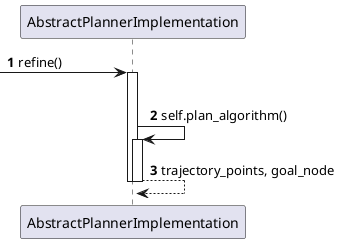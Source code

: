 @startuml
'https://plantuml.com/sequence-diagram

autonumber

 -> AbstractPlannerImplementation: refine()
 activate AbstractPlannerImplementation
 opt self.goal is not Null && self.start is not Null && not bypassed
 AbstractPlannerImplementation->AbstractPlannerImplementation: self.plan_algorithm()
 activate AbstractPlannerImplementation
 return trajectory_points, goal_node
 deactivate AbstractPlannerImplementation
 deactivate AbstractPlannerImplementation
@enduml